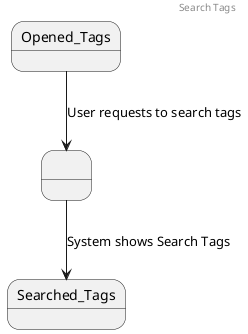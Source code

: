 @startuml

header Search Tags

state " " as s1

Opened_Tags -down-> s1 : User requests to search tags
s1 -down-> Searched_Tags : System shows Search Tags

@enduml